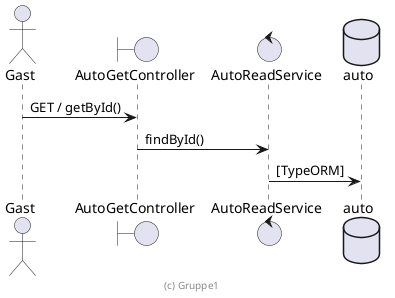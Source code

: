  Preview durch <Alt>d

@startuml Sequenzdiagramm

actor Gast

boundary AutoGetController
control AutoReadService
database auto

Gast -> AutoGetController : GET / getById()
AutoGetController -> AutoReadService: findById()
AutoReadService -> auto: [TypeORM]

footer (c) Gruppe1

@enduml
